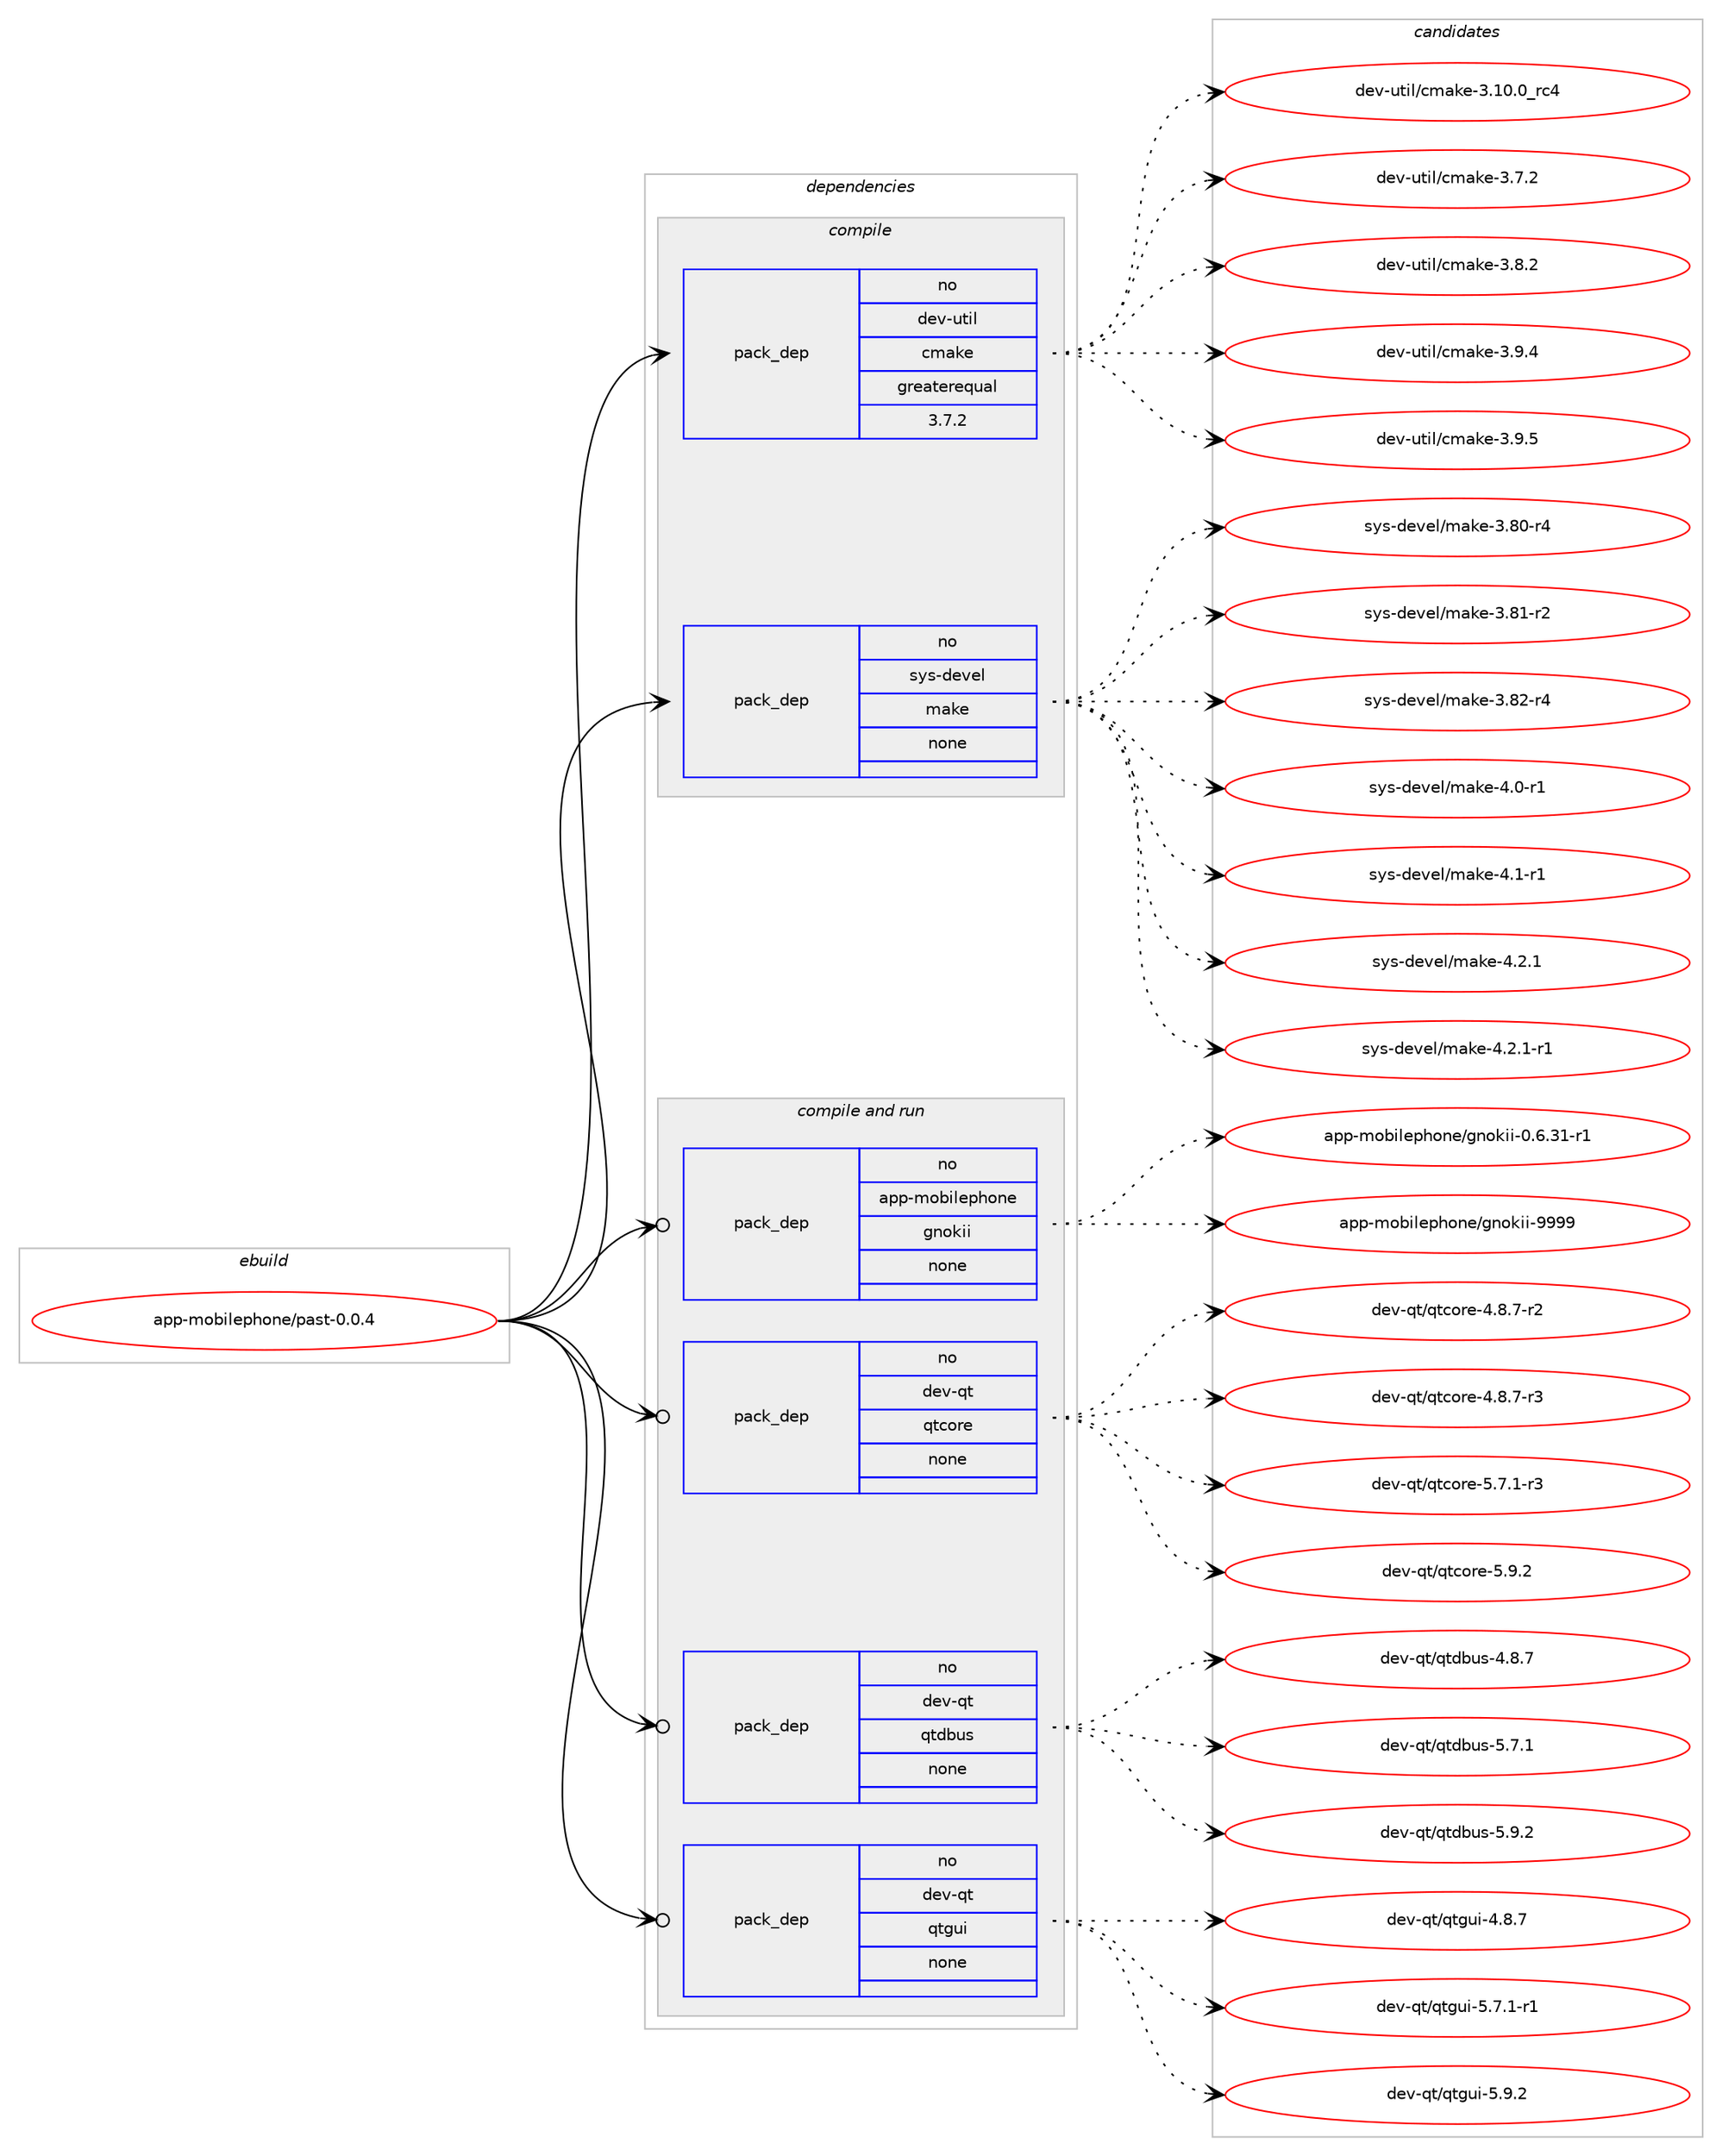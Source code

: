 digraph prolog {

# *************
# Graph options
# *************

newrank=true;
concentrate=true;
compound=true;
graph [rankdir=LR,fontname=Helvetica,fontsize=10,ranksep=1.5];#, ranksep=2.5, nodesep=0.2];
edge  [arrowhead=vee];
node  [fontname=Helvetica,fontsize=10];

# **********
# The ebuild
# **********

subgraph cluster_leftcol {
color=gray;
rank=same;
label=<<i>ebuild</i>>;
id [label="app-mobilephone/past-0.0.4", color=red, width=4, href="../app-mobilephone/past-0.0.4.svg"];
}

# ****************
# The dependencies
# ****************

subgraph cluster_midcol {
color=gray;
label=<<i>dependencies</i>>;
subgraph cluster_compile {
fillcolor="#eeeeee";
style=filled;
label=<<i>compile</i>>;
subgraph pack35315 {
dependency49289 [label=<<TABLE BORDER="0" CELLBORDER="1" CELLSPACING="0" CELLPADDING="4" WIDTH="220"><TR><TD ROWSPAN="6" CELLPADDING="30">pack_dep</TD></TR><TR><TD WIDTH="110">no</TD></TR><TR><TD>dev-util</TD></TR><TR><TD>cmake</TD></TR><TR><TD>greaterequal</TD></TR><TR><TD>3.7.2</TD></TR></TABLE>>, shape=none, color=blue];
}
id:e -> dependency49289:w [weight=20,style="solid",arrowhead="vee"];
subgraph pack35316 {
dependency49290 [label=<<TABLE BORDER="0" CELLBORDER="1" CELLSPACING="0" CELLPADDING="4" WIDTH="220"><TR><TD ROWSPAN="6" CELLPADDING="30">pack_dep</TD></TR><TR><TD WIDTH="110">no</TD></TR><TR><TD>sys-devel</TD></TR><TR><TD>make</TD></TR><TR><TD>none</TD></TR><TR><TD></TD></TR></TABLE>>, shape=none, color=blue];
}
id:e -> dependency49290:w [weight=20,style="solid",arrowhead="vee"];
}
subgraph cluster_compileandrun {
fillcolor="#eeeeee";
style=filled;
label=<<i>compile and run</i>>;
subgraph pack35317 {
dependency49291 [label=<<TABLE BORDER="0" CELLBORDER="1" CELLSPACING="0" CELLPADDING="4" WIDTH="220"><TR><TD ROWSPAN="6" CELLPADDING="30">pack_dep</TD></TR><TR><TD WIDTH="110">no</TD></TR><TR><TD>app-mobilephone</TD></TR><TR><TD>gnokii</TD></TR><TR><TD>none</TD></TR><TR><TD></TD></TR></TABLE>>, shape=none, color=blue];
}
id:e -> dependency49291:w [weight=20,style="solid",arrowhead="odotvee"];
subgraph pack35318 {
dependency49292 [label=<<TABLE BORDER="0" CELLBORDER="1" CELLSPACING="0" CELLPADDING="4" WIDTH="220"><TR><TD ROWSPAN="6" CELLPADDING="30">pack_dep</TD></TR><TR><TD WIDTH="110">no</TD></TR><TR><TD>dev-qt</TD></TR><TR><TD>qtcore</TD></TR><TR><TD>none</TD></TR><TR><TD></TD></TR></TABLE>>, shape=none, color=blue];
}
id:e -> dependency49292:w [weight=20,style="solid",arrowhead="odotvee"];
subgraph pack35319 {
dependency49293 [label=<<TABLE BORDER="0" CELLBORDER="1" CELLSPACING="0" CELLPADDING="4" WIDTH="220"><TR><TD ROWSPAN="6" CELLPADDING="30">pack_dep</TD></TR><TR><TD WIDTH="110">no</TD></TR><TR><TD>dev-qt</TD></TR><TR><TD>qtdbus</TD></TR><TR><TD>none</TD></TR><TR><TD></TD></TR></TABLE>>, shape=none, color=blue];
}
id:e -> dependency49293:w [weight=20,style="solid",arrowhead="odotvee"];
subgraph pack35320 {
dependency49294 [label=<<TABLE BORDER="0" CELLBORDER="1" CELLSPACING="0" CELLPADDING="4" WIDTH="220"><TR><TD ROWSPAN="6" CELLPADDING="30">pack_dep</TD></TR><TR><TD WIDTH="110">no</TD></TR><TR><TD>dev-qt</TD></TR><TR><TD>qtgui</TD></TR><TR><TD>none</TD></TR><TR><TD></TD></TR></TABLE>>, shape=none, color=blue];
}
id:e -> dependency49294:w [weight=20,style="solid",arrowhead="odotvee"];
}
subgraph cluster_run {
fillcolor="#eeeeee";
style=filled;
label=<<i>run</i>>;
}
}

# **************
# The candidates
# **************

subgraph cluster_choices {
rank=same;
color=gray;
label=<<i>candidates</i>>;

subgraph choice35315 {
color=black;
nodesep=1;
choice1001011184511711610510847991099710710145514649484648951149952 [label="dev-util/cmake-3.10.0_rc4", color=red, width=4,href="../dev-util/cmake-3.10.0_rc4.svg"];
choice10010111845117116105108479910997107101455146554650 [label="dev-util/cmake-3.7.2", color=red, width=4,href="../dev-util/cmake-3.7.2.svg"];
choice10010111845117116105108479910997107101455146564650 [label="dev-util/cmake-3.8.2", color=red, width=4,href="../dev-util/cmake-3.8.2.svg"];
choice10010111845117116105108479910997107101455146574652 [label="dev-util/cmake-3.9.4", color=red, width=4,href="../dev-util/cmake-3.9.4.svg"];
choice10010111845117116105108479910997107101455146574653 [label="dev-util/cmake-3.9.5", color=red, width=4,href="../dev-util/cmake-3.9.5.svg"];
dependency49289:e -> choice1001011184511711610510847991099710710145514649484648951149952:w [style=dotted,weight="100"];
dependency49289:e -> choice10010111845117116105108479910997107101455146554650:w [style=dotted,weight="100"];
dependency49289:e -> choice10010111845117116105108479910997107101455146564650:w [style=dotted,weight="100"];
dependency49289:e -> choice10010111845117116105108479910997107101455146574652:w [style=dotted,weight="100"];
dependency49289:e -> choice10010111845117116105108479910997107101455146574653:w [style=dotted,weight="100"];
}
subgraph choice35316 {
color=black;
nodesep=1;
choice11512111545100101118101108471099710710145514656484511452 [label="sys-devel/make-3.80-r4", color=red, width=4,href="../sys-devel/make-3.80-r4.svg"];
choice11512111545100101118101108471099710710145514656494511450 [label="sys-devel/make-3.81-r2", color=red, width=4,href="../sys-devel/make-3.81-r2.svg"];
choice11512111545100101118101108471099710710145514656504511452 [label="sys-devel/make-3.82-r4", color=red, width=4,href="../sys-devel/make-3.82-r4.svg"];
choice115121115451001011181011084710997107101455246484511449 [label="sys-devel/make-4.0-r1", color=red, width=4,href="../sys-devel/make-4.0-r1.svg"];
choice115121115451001011181011084710997107101455246494511449 [label="sys-devel/make-4.1-r1", color=red, width=4,href="../sys-devel/make-4.1-r1.svg"];
choice115121115451001011181011084710997107101455246504649 [label="sys-devel/make-4.2.1", color=red, width=4,href="../sys-devel/make-4.2.1.svg"];
choice1151211154510010111810110847109971071014552465046494511449 [label="sys-devel/make-4.2.1-r1", color=red, width=4,href="../sys-devel/make-4.2.1-r1.svg"];
dependency49290:e -> choice11512111545100101118101108471099710710145514656484511452:w [style=dotted,weight="100"];
dependency49290:e -> choice11512111545100101118101108471099710710145514656494511450:w [style=dotted,weight="100"];
dependency49290:e -> choice11512111545100101118101108471099710710145514656504511452:w [style=dotted,weight="100"];
dependency49290:e -> choice115121115451001011181011084710997107101455246484511449:w [style=dotted,weight="100"];
dependency49290:e -> choice115121115451001011181011084710997107101455246494511449:w [style=dotted,weight="100"];
dependency49290:e -> choice115121115451001011181011084710997107101455246504649:w [style=dotted,weight="100"];
dependency49290:e -> choice1151211154510010111810110847109971071014552465046494511449:w [style=dotted,weight="100"];
}
subgraph choice35317 {
color=black;
nodesep=1;
choice97112112451091119810510810111210411111010147103110111107105105454846544651494511449 [label="app-mobilephone/gnokii-0.6.31-r1", color=red, width=4,href="../app-mobilephone/gnokii-0.6.31-r1.svg"];
choice971121124510911198105108101112104111110101471031101111071051054557575757 [label="app-mobilephone/gnokii-9999", color=red, width=4,href="../app-mobilephone/gnokii-9999.svg"];
dependency49291:e -> choice97112112451091119810510810111210411111010147103110111107105105454846544651494511449:w [style=dotted,weight="100"];
dependency49291:e -> choice971121124510911198105108101112104111110101471031101111071051054557575757:w [style=dotted,weight="100"];
}
subgraph choice35318 {
color=black;
nodesep=1;
choice1001011184511311647113116991111141014552465646554511450 [label="dev-qt/qtcore-4.8.7-r2", color=red, width=4,href="../dev-qt/qtcore-4.8.7-r2.svg"];
choice1001011184511311647113116991111141014552465646554511451 [label="dev-qt/qtcore-4.8.7-r3", color=red, width=4,href="../dev-qt/qtcore-4.8.7-r3.svg"];
choice1001011184511311647113116991111141014553465546494511451 [label="dev-qt/qtcore-5.7.1-r3", color=red, width=4,href="../dev-qt/qtcore-5.7.1-r3.svg"];
choice100101118451131164711311699111114101455346574650 [label="dev-qt/qtcore-5.9.2", color=red, width=4,href="../dev-qt/qtcore-5.9.2.svg"];
dependency49292:e -> choice1001011184511311647113116991111141014552465646554511450:w [style=dotted,weight="100"];
dependency49292:e -> choice1001011184511311647113116991111141014552465646554511451:w [style=dotted,weight="100"];
dependency49292:e -> choice1001011184511311647113116991111141014553465546494511451:w [style=dotted,weight="100"];
dependency49292:e -> choice100101118451131164711311699111114101455346574650:w [style=dotted,weight="100"];
}
subgraph choice35319 {
color=black;
nodesep=1;
choice100101118451131164711311610098117115455246564655 [label="dev-qt/qtdbus-4.8.7", color=red, width=4,href="../dev-qt/qtdbus-4.8.7.svg"];
choice100101118451131164711311610098117115455346554649 [label="dev-qt/qtdbus-5.7.1", color=red, width=4,href="../dev-qt/qtdbus-5.7.1.svg"];
choice100101118451131164711311610098117115455346574650 [label="dev-qt/qtdbus-5.9.2", color=red, width=4,href="../dev-qt/qtdbus-5.9.2.svg"];
dependency49293:e -> choice100101118451131164711311610098117115455246564655:w [style=dotted,weight="100"];
dependency49293:e -> choice100101118451131164711311610098117115455346554649:w [style=dotted,weight="100"];
dependency49293:e -> choice100101118451131164711311610098117115455346574650:w [style=dotted,weight="100"];
}
subgraph choice35320 {
color=black;
nodesep=1;
choice1001011184511311647113116103117105455246564655 [label="dev-qt/qtgui-4.8.7", color=red, width=4,href="../dev-qt/qtgui-4.8.7.svg"];
choice10010111845113116471131161031171054553465546494511449 [label="dev-qt/qtgui-5.7.1-r1", color=red, width=4,href="../dev-qt/qtgui-5.7.1-r1.svg"];
choice1001011184511311647113116103117105455346574650 [label="dev-qt/qtgui-5.9.2", color=red, width=4,href="../dev-qt/qtgui-5.9.2.svg"];
dependency49294:e -> choice1001011184511311647113116103117105455246564655:w [style=dotted,weight="100"];
dependency49294:e -> choice10010111845113116471131161031171054553465546494511449:w [style=dotted,weight="100"];
dependency49294:e -> choice1001011184511311647113116103117105455346574650:w [style=dotted,weight="100"];
}
}

}
